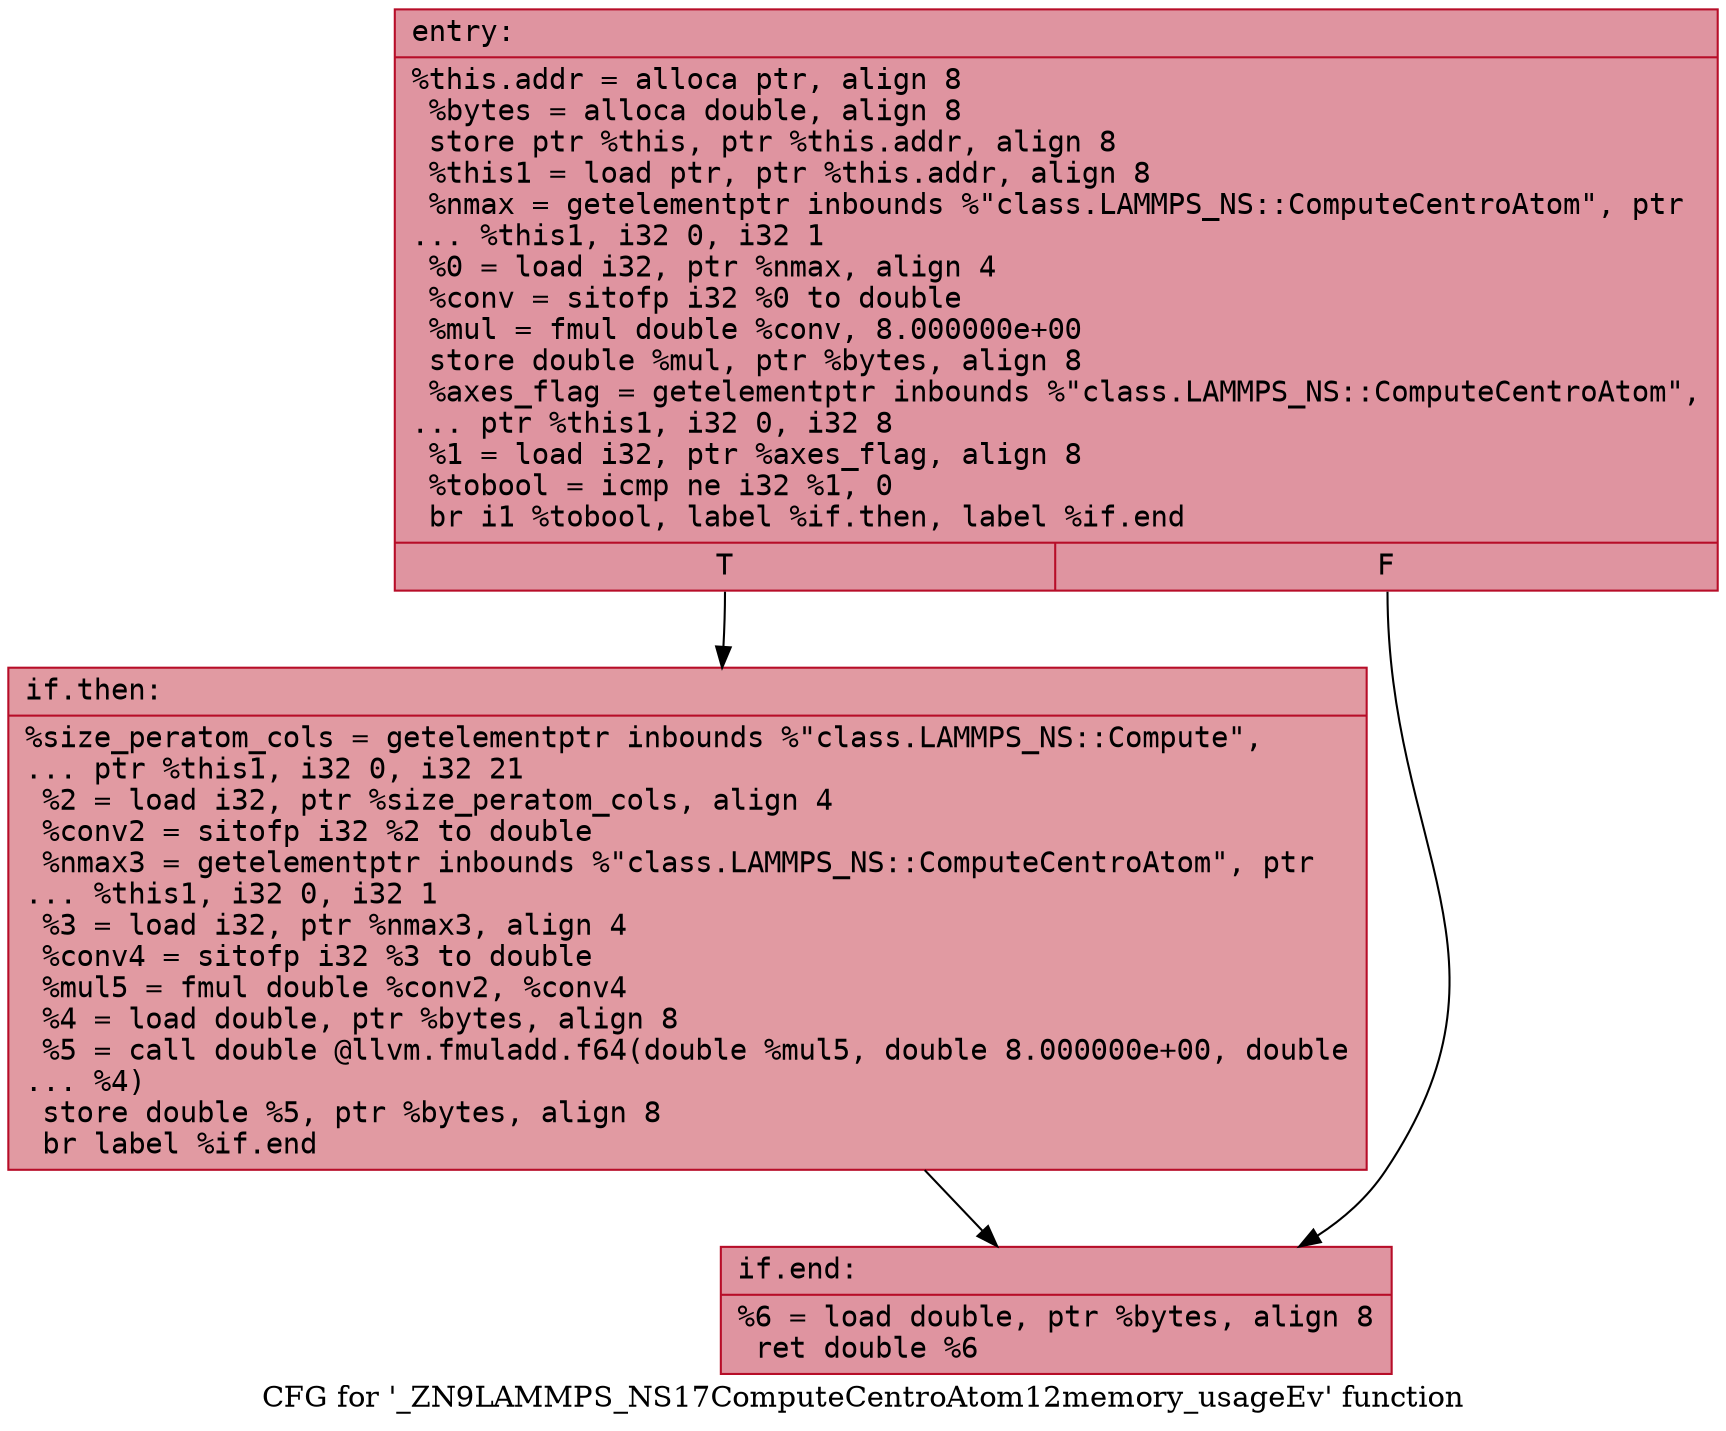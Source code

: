 digraph "CFG for '_ZN9LAMMPS_NS17ComputeCentroAtom12memory_usageEv' function" {
	label="CFG for '_ZN9LAMMPS_NS17ComputeCentroAtom12memory_usageEv' function";

	Node0x555db04fd2f0 [shape=record,color="#b70d28ff", style=filled, fillcolor="#b70d2870" fontname="Courier",label="{entry:\l|  %this.addr = alloca ptr, align 8\l  %bytes = alloca double, align 8\l  store ptr %this, ptr %this.addr, align 8\l  %this1 = load ptr, ptr %this.addr, align 8\l  %nmax = getelementptr inbounds %\"class.LAMMPS_NS::ComputeCentroAtom\", ptr\l... %this1, i32 0, i32 1\l  %0 = load i32, ptr %nmax, align 4\l  %conv = sitofp i32 %0 to double\l  %mul = fmul double %conv, 8.000000e+00\l  store double %mul, ptr %bytes, align 8\l  %axes_flag = getelementptr inbounds %\"class.LAMMPS_NS::ComputeCentroAtom\",\l... ptr %this1, i32 0, i32 8\l  %1 = load i32, ptr %axes_flag, align 8\l  %tobool = icmp ne i32 %1, 0\l  br i1 %tobool, label %if.then, label %if.end\l|{<s0>T|<s1>F}}"];
	Node0x555db04fd2f0:s0 -> Node0x555db04fda10[tooltip="entry -> if.then\nProbability 62.50%" ];
	Node0x555db04fd2f0:s1 -> Node0x555db04fda80[tooltip="entry -> if.end\nProbability 37.50%" ];
	Node0x555db04fda10 [shape=record,color="#b70d28ff", style=filled, fillcolor="#bb1b2c70" fontname="Courier",label="{if.then:\l|  %size_peratom_cols = getelementptr inbounds %\"class.LAMMPS_NS::Compute\",\l... ptr %this1, i32 0, i32 21\l  %2 = load i32, ptr %size_peratom_cols, align 4\l  %conv2 = sitofp i32 %2 to double\l  %nmax3 = getelementptr inbounds %\"class.LAMMPS_NS::ComputeCentroAtom\", ptr\l... %this1, i32 0, i32 1\l  %3 = load i32, ptr %nmax3, align 4\l  %conv4 = sitofp i32 %3 to double\l  %mul5 = fmul double %conv2, %conv4\l  %4 = load double, ptr %bytes, align 8\l  %5 = call double @llvm.fmuladd.f64(double %mul5, double 8.000000e+00, double\l... %4)\l  store double %5, ptr %bytes, align 8\l  br label %if.end\l}"];
	Node0x555db04fda10 -> Node0x555db04fda80[tooltip="if.then -> if.end\nProbability 100.00%" ];
	Node0x555db04fda80 [shape=record,color="#b70d28ff", style=filled, fillcolor="#b70d2870" fontname="Courier",label="{if.end:\l|  %6 = load double, ptr %bytes, align 8\l  ret double %6\l}"];
}
